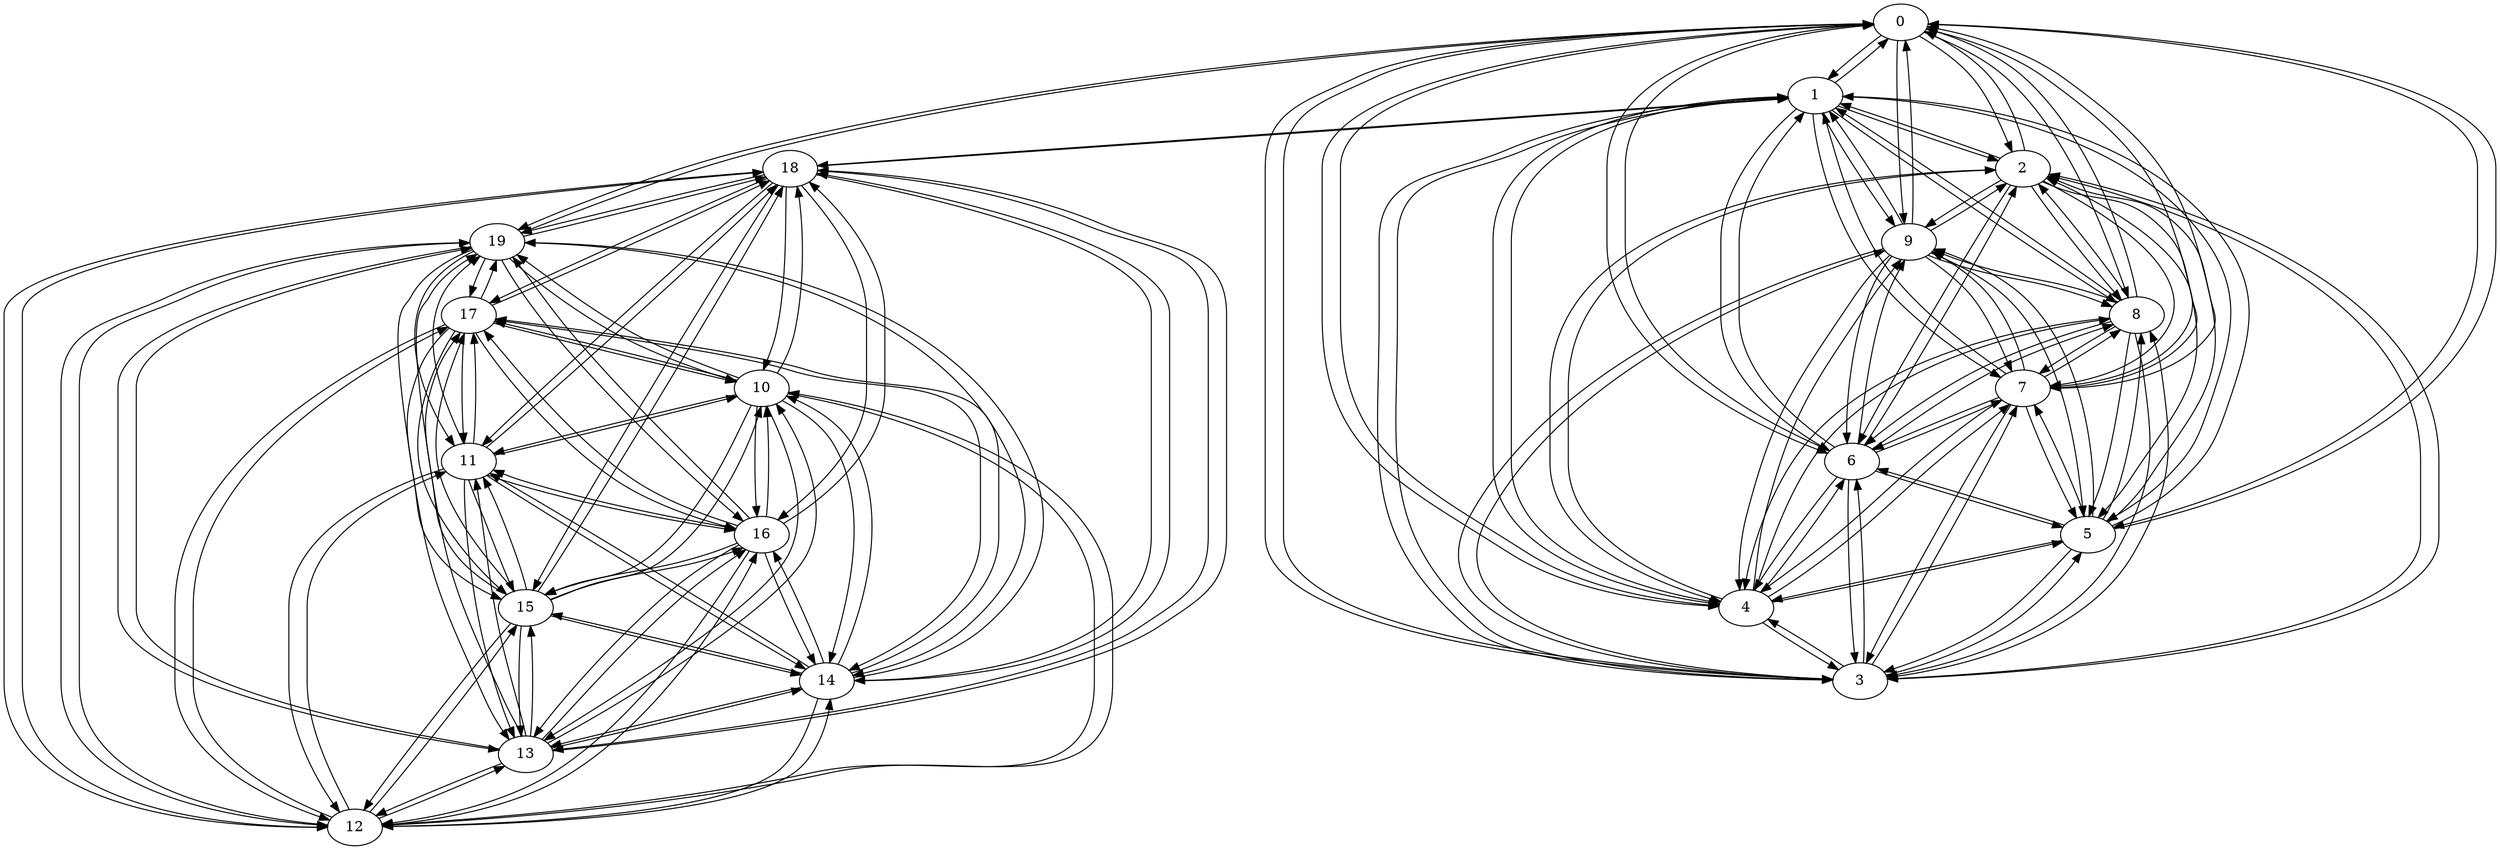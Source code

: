 strict digraph  {
0;
1;
2;
3;
4;
5;
6;
7;
8;
9;
10;
11;
12;
13;
14;
15;
16;
17;
18;
19;
0 -> 1  [weight=5];
0 -> 2  [weight=5];
0 -> 3  [weight=5];
0 -> 4  [weight=5];
0 -> 5  [weight=5];
0 -> 6  [weight=5];
0 -> 7  [weight=5];
0 -> 8  [weight=5];
0 -> 9  [weight=5];
0 -> 19  [weight=5];
1 -> 0  [weight=5];
1 -> 2  [weight=5];
1 -> 3  [weight=5];
1 -> 4  [weight=5];
1 -> 5  [weight=5];
1 -> 6  [weight=5];
1 -> 7  [weight=5];
1 -> 8  [weight=5];
1 -> 9  [weight=5];
1 -> 18  [weight=5];
2 -> 0  [weight=5];
2 -> 1  [weight=5];
2 -> 3  [weight=5];
2 -> 4  [weight=5];
2 -> 5  [weight=5];
2 -> 6  [weight=5];
2 -> 7  [weight=5];
2 -> 8  [weight=5];
2 -> 9  [weight=5];
3 -> 0  [weight=5];
3 -> 1  [weight=5];
3 -> 2  [weight=5];
3 -> 4  [weight=5];
3 -> 5  [weight=5];
3 -> 6  [weight=5];
3 -> 7  [weight=5];
3 -> 8  [weight=5];
3 -> 9  [weight=5];
4 -> 0  [weight=5];
4 -> 1  [weight=5];
4 -> 2  [weight=5];
4 -> 3  [weight=5];
4 -> 5  [weight=5];
4 -> 6  [weight=5];
4 -> 7  [weight=5];
4 -> 8  [weight=5];
4 -> 9  [weight=5];
5 -> 0  [weight=5];
5 -> 1  [weight=5];
5 -> 2  [weight=5];
5 -> 3  [weight=5];
5 -> 4  [weight=5];
5 -> 6  [weight=5];
5 -> 7  [weight=5];
5 -> 8  [weight=5];
5 -> 9  [weight=5];
6 -> 0  [weight=5];
6 -> 1  [weight=5];
6 -> 2  [weight=5];
6 -> 3  [weight=5];
6 -> 4  [weight=5];
6 -> 5  [weight=5];
6 -> 7  [weight=5];
6 -> 8  [weight=5];
6 -> 9  [weight=5];
7 -> 0  [weight=5];
7 -> 1  [weight=5];
7 -> 2  [weight=5];
7 -> 3  [weight=5];
7 -> 4  [weight=5];
7 -> 5  [weight=5];
7 -> 6  [weight=5];
7 -> 8  [weight=5];
7 -> 9  [weight=5];
8 -> 0  [weight=5];
8 -> 1  [weight=5];
8 -> 2  [weight=5];
8 -> 3  [weight=5];
8 -> 4  [weight=5];
8 -> 5  [weight=5];
8 -> 6  [weight=5];
8 -> 7  [weight=5];
8 -> 9  [weight=5];
9 -> 0  [weight=5];
9 -> 1  [weight=5];
9 -> 2  [weight=5];
9 -> 3  [weight=5];
9 -> 4  [weight=5];
9 -> 5  [weight=5];
9 -> 6  [weight=5];
9 -> 7  [weight=5];
9 -> 8  [weight=5];
10 -> 11  [weight=5];
10 -> 12  [weight=5];
10 -> 13  [weight=5];
10 -> 14  [weight=5];
10 -> 15  [weight=5];
10 -> 16  [weight=5];
10 -> 17  [weight=5];
10 -> 18  [weight=5];
10 -> 19  [weight=5];
11 -> 10  [weight=5];
11 -> 12  [weight=5];
11 -> 13  [weight=5];
11 -> 14  [weight=5];
11 -> 15  [weight=5];
11 -> 16  [weight=5];
11 -> 17  [weight=5];
11 -> 18  [weight=5];
11 -> 19  [weight=5];
12 -> 10  [weight=5];
12 -> 11  [weight=5];
12 -> 13  [weight=5];
12 -> 14  [weight=5];
12 -> 15  [weight=5];
12 -> 16  [weight=5];
12 -> 17  [weight=5];
12 -> 18  [weight=5];
12 -> 19  [weight=5];
13 -> 10  [weight=5];
13 -> 11  [weight=5];
13 -> 12  [weight=5];
13 -> 14  [weight=5];
13 -> 15  [weight=5];
13 -> 16  [weight=5];
13 -> 17  [weight=5];
13 -> 18  [weight=5];
13 -> 19  [weight=5];
14 -> 10  [weight=5];
14 -> 11  [weight=5];
14 -> 12  [weight=5];
14 -> 13  [weight=5];
14 -> 15  [weight=5];
14 -> 16  [weight=5];
14 -> 17  [weight=5];
14 -> 18  [weight=5];
14 -> 19  [weight=5];
15 -> 10  [weight=5];
15 -> 11  [weight=5];
15 -> 12  [weight=5];
15 -> 13  [weight=5];
15 -> 14  [weight=5];
15 -> 16  [weight=5];
15 -> 17  [weight=5];
15 -> 18  [weight=5];
15 -> 19  [weight=5];
16 -> 10  [weight=5];
16 -> 11  [weight=5];
16 -> 12  [weight=5];
16 -> 13  [weight=5];
16 -> 14  [weight=5];
16 -> 15  [weight=5];
16 -> 17  [weight=5];
16 -> 18  [weight=5];
16 -> 19  [weight=5];
17 -> 10  [weight=5];
17 -> 11  [weight=5];
17 -> 12  [weight=5];
17 -> 13  [weight=5];
17 -> 14  [weight=5];
17 -> 15  [weight=5];
17 -> 16  [weight=5];
17 -> 18  [weight=5];
17 -> 19  [weight=5];
18 -> 10  [weight=5];
18 -> 11  [weight=5];
18 -> 12  [weight=5];
18 -> 13  [weight=5];
18 -> 14  [weight=5];
18 -> 15  [weight=5];
18 -> 16  [weight=5];
18 -> 17  [weight=5];
18 -> 19  [weight=5];
18 -> 1  [weight=5];
19 -> 10  [weight=5];
19 -> 11  [weight=5];
19 -> 12  [weight=5];
19 -> 13  [weight=5];
19 -> 14  [weight=5];
19 -> 15  [weight=5];
19 -> 16  [weight=5];
19 -> 17  [weight=5];
19 -> 18  [weight=5];
19 -> 0  [weight=5];
}
